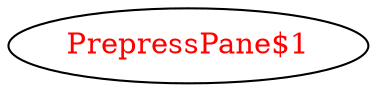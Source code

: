 digraph dependencyGraph {
 concentrate=true;
 ranksep="2.0";
 rankdir="LR"; 
 splines="ortho";
"PrepressPane$1" [fontcolor="red"];
}